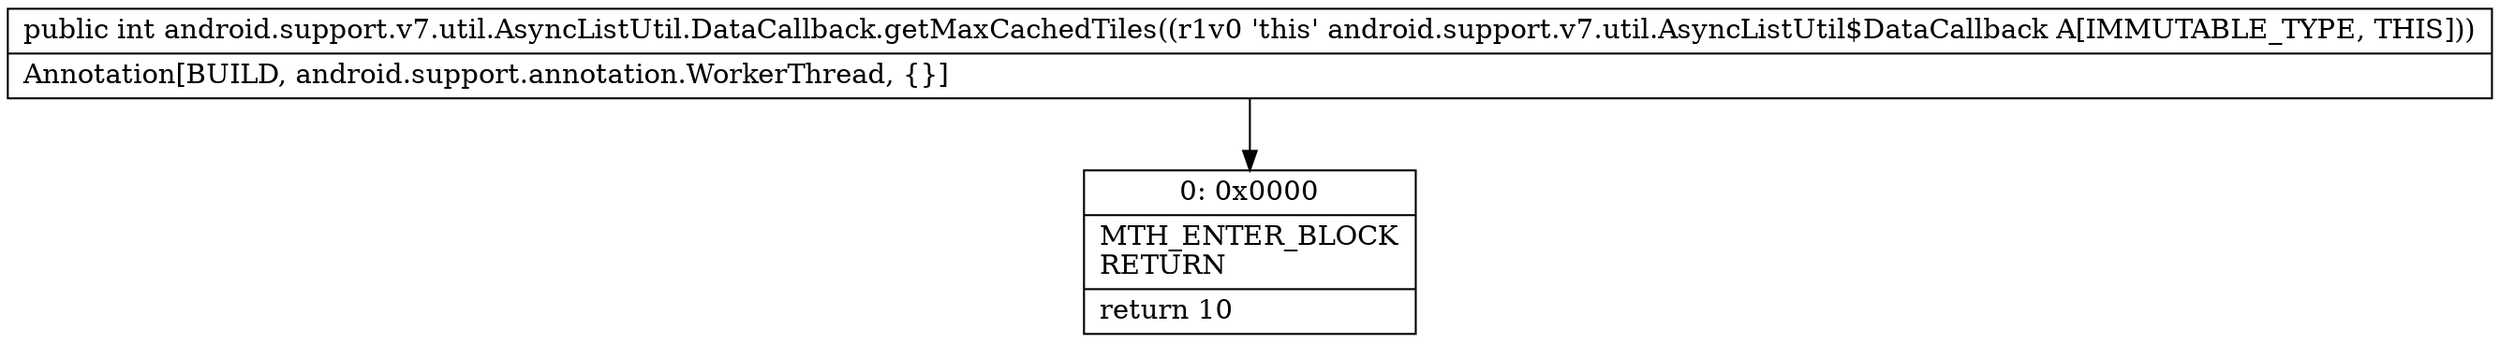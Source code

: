 digraph "CFG forandroid.support.v7.util.AsyncListUtil.DataCallback.getMaxCachedTiles()I" {
Node_0 [shape=record,label="{0\:\ 0x0000|MTH_ENTER_BLOCK\lRETURN\l|return 10\l}"];
MethodNode[shape=record,label="{public int android.support.v7.util.AsyncListUtil.DataCallback.getMaxCachedTiles((r1v0 'this' android.support.v7.util.AsyncListUtil$DataCallback A[IMMUTABLE_TYPE, THIS]))  | Annotation[BUILD, android.support.annotation.WorkerThread, \{\}]\l}"];
MethodNode -> Node_0;
}

